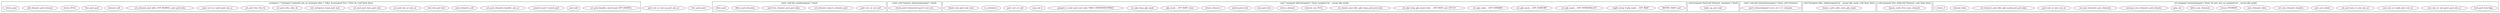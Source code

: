 digraph mempool_c{
	subgraph cluster_mempool_create{
		label="mempool_t * mempool_create(int min_nr, mempool_alloc_t *alloc_fn,mempool_free_t *free_fn, void *pool_data)";
		set_pool_kmalloc_sizeof_pool_GPF_KERNEL[label="set_pool_kmalloc_sizeof_pool_GPF_KERNEL"];
		pool_null[label="pool_null"];
		memset_pool_0_sizeof_pool[label="memset_pool_0_sizeof_pool"];
		set_pool_elements_kmalloc_min_nr[label="set_pool_elements_kmalloc_min_nr"];
		pool_elements_null[label="pool_elements_null"];
		lock_init_pool_lock[label="lock_init_pool_lock"];
		set_pool_min_nr_min_nr[label="set_pool_min_nr_min_nr"];
		set_pool_pool_data_pool_data[label="set_pool_pool_data_pool_data"];
		init_waitqueue_head_pool_wait[label="init_waitqueue_head_pool_wait"];
		set_pool_alloc_alloc_fn[label="set_pool_alloc_alloc_fn"];
		set_pool_free_free_fn[label="set_pool_free_free_fn"];
		pool_curr_nr_small_pool_min_nr[label="pool_curr_nr_small_pool_min_nr"];
		set_element_pool_alloc_GFP_KERNEL_pool_pool_data[label="set_element_pool_alloc_GFP_KERNEL_pool_pool_data"];
		element_null[label="element_null"];
		free_pool_pool[label="free_pool_pool"];
		return_NULL[label="return_NULL"];
		add_element_pool_element[label="add_element_pool_element"];
		return_pool[label="return_pool"];
	}

	subgraph clsuter_mempool_destroy{
		label="void mempool_destroy(mempool_t *pool)";
		pool_curr_nr_not_eq_pool_min_nr[label="pool_curr_nr_not_eq_pool_min_nr"];
		free_pool_pool_1[label="free_pool_pool_1"];
	}

	subgraph cluster_free_pool{
		label="static void free_pool(mempool_t *pool)";
		pool_curr_nr_not_null[label="pool_curr_nr_not_null"];
		set_element_remove_element_pool[label="set_element_remove_element_pool"];
		pool_free_element_pool_pool_data[label="pool_free_element_pool_pool_data"];
		kfree_pool_elements[label="kfree_pool_elements"];
		kfree_pool[label="kfree_pool"];
	}

	subgraph cluster_remove_element{
		label="static void *remove_element(mempool_t *pool)";
		pool_elements[label="return pool->elements[--pool->curr_nr];"];
	}

	subgraph cluster_mempool_alloc{
		label="void * mempool_alloc(mempool_t *pool, unsigned int __nocast gfp_mask)";
		DEFINE_WAIT_wait[label="DEFINE_WAIT_wait"];
		might_sleep_if_gfp_mask___GFP_WAIT[label="might_sleep_if_gfp_mask___GFP_WAIT"];
		set_gfp_mask___GFP_NOMEMALLOC[label="set_gfp_mask___GFP_NOMEMALLOC"];
		set_gfp_mask___GFP_NORETRY[label="set_gfp_mask___GFP_NORETRY"];
		set_gfp_mask___GFP_NOWARN[label="set_gfp_mask___GFP_NOWARN"];
		set_gfp_temp_gfp_mask_clear___GFP_WAIT_and_GFP_IO[label="set_gfp_temp_gfp_mask_clear___GFP_WAIT_and_GFP_IO"];
		set_elemet_pool_alloc_gfp_temp_pool_pool_data[label="set_elemet_pool_alloc_gfp_temp_pool_pool_data"];
		element_not_NULL[label="element_not_NULL"];
		return_element[label="return_element"];
		lock_pool_lock[label="lock_pool_lock"];
		pool_curr_nr_not_null[label="pool_curr_nr_not_null"];
		set_element_remove_element_pool[label="set_element_remove_element_pool"];
		unlock_pool_lock[label="unlock_pool_lock"];
		return_element_1[label="return_element_1"];
		unlock_pool_lock[label="unlock_pool_lock"];
		gfp_mask___GFP_WAIT_clear[label="gfp_mask___GFP_WAIT_clear"];
		return_NULL[label="return_NULL"];
		set_gfp_temp_gfp_mask[label="set_gfp_temp_gfp_mask"];
		prepare_to_wait_pool_wait_wait_TASK_UNINTERRUPTIBLE[label="prepare_to_wait_pool_wait_wait_TASK_UNINTERRUPTIBLE"];
		smp_mb[label="smp_mb ()"];
		pool_curr_nr_null[label="pool_curr_nr_null"];
		io_schedule[label="io_schedule ()"];
		finish_wait_pool_wait_wait[label="finish_wait_pool_wait_wait"];
	}

	subgraph cluster_mempool_free{
		label="void mempool_free(void *element, mempool_t *pool)";
		smp_mb[label="smp_mb ()"];
		lock_pool_lock[label="lock_pool_lock"];
		pool_curr_nr_small_pool_min_nr[label="pool_curr_nr_small_pool_min_nr"];
		add_element_pool_element[label="add_element_pool_element"];
		unlock_pool_lock[label="unlock_pool_lock"];
		wake_up_pool_wait[label="wake_up_pool_wait"];
		unlock_pool_lock[label="unlock_pool_lock"];
		pool_free_element_pool_pool_data[label="pool_free_element_pool_pool_data"];
	}

	subgraph cluster_add_element{
		label="static void add_element(mempool_t *pool, void *element)";
		set_pool_elements[label="pool->elements[pool->curr_nr++] = element;"];
	}

	subgraph cluster_mempool_alloc_slab{
		label="void *mempool_alloc_slab(unsigned int __nocast gfp_mask, void *pool_data)";
		kmem_cache_alloc_mem_gfp_mask[label="kmem_cache_alloc_mem_gfp_mask"];
	}

	subgraph cluster_mempool_free_slab{
		label="void mempool_free_slab(void *element, void *pool_data)";
		kmem_cache_free_mem_element[label="kmem_cache_free_mem_element"];
	}

	subgraph cluster_mempool_resize{
		label="int mempool_resize(mempool_t *pool, int new_min_nr, unsigned int __nocast gfp_mask)";
		lock_pool_lock_flags[label="lock_pool_lock_flags"];
		new_min_nr_not_great_pool_min_nr[label="new_min_nr_not_great_pool_min_nr"];
		new_min_nr_small_pool_curr_nr[label="new_min_nr_small_pool_curr_nr"];
		set_element_remove_element_pool[label="set_element_remove_element_pool"];
		unlock_pool_lock[label="unlock_pool_lock"];
		pool_free_element_pool_pool_data[label="pool_free_element_pool_pool_data"];
		lock_pool_lock[label="lock_pool_lock"];
		set_pool_min_nr_new_min_nr[label="set_pool_min_nr_new_min_nr"];
		goto_out_unlock[label="goto_out_unlock"];
		unlock_pool_lock[label="unlock_pool_lock"];
		set_new_elements_kmalloc[label="set_new_elements_kmalloc"];
		new_elements_false[label="new_elements_false"];
		return_ENOMEM[label="return_ENOMEM"];
		lock_pool_lock[label="lock_pool_lock"];
		new_min_nr_not_great_pool_min_nr[label="new_min_nr_not_great_pool_min_nr"];
		unlock_pool_lock[label="unlock_pool_lock"];
		kfree_new_elements[label="kfree_new_elements"];
		goto_out[label="goto_out"];
		memcpy_new_elements_pool_elemets[label="memcpy_new_elements_pool_elemets"];
		kfree_pool_elements[label="kfree_pool_elements"];
		set_pool_elements_new_elements[label="set_pool_elements_new_elements"];
		pool_min_nr_new_min_nr[label="pool_min_nr_new_min_nr"];
		pool_curr_nr_small_pool_min_nr[label="pool_curr_nr_small_pool_min_nr"];
		unlock_pool_lock[label="unlock_pool_lock"];
		set_element_pool_alloc_gfp_mask_pool_pool_data[label="set_element_pool_alloc_gfp_mask_pool_pool_data"];
		element_false[label="element_false"];
		goto_out[label="goto_out"];
		lock_pool_lock[label="lock_pool_lock"];
		pool_curr_nr_small_pool_min_nr[label="pool_curr_nr_small_pool_min_nr"];
		add_element_pool_element[label="add_element_pool_element"];
		unlock_pool_lock[label="unlock_pool_lock"];
		pool_free_element_pool_pool_data[label="pool_free_element_pool_pool_data"];
		goto_out[label="goto_out"];
		unlock_pool_lock[label="unlock_pool_lock"];
		return_0[label="return_0"];
	}

	
}
